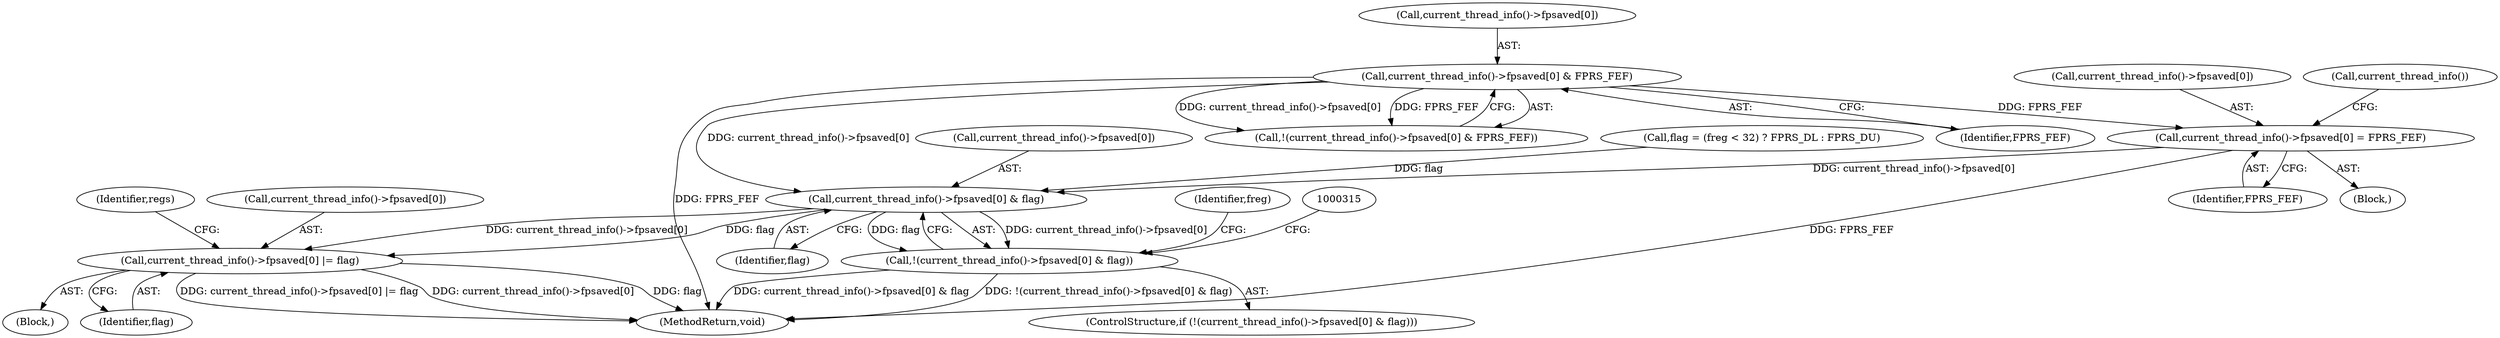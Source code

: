 digraph "0_linux_a8b0ca17b80e92faab46ee7179ba9e99ccb61233_35@API" {
"1000263" [label="(Call,current_thread_info()->fpsaved[0] = FPRS_FEF)"];
"1000255" [label="(Call,current_thread_info()->fpsaved[0] & FPRS_FEF)"];
"1000279" [label="(Call,current_thread_info()->fpsaved[0] & flag)"];
"1000278" [label="(Call,!(current_thread_info()->fpsaved[0] & flag))"];
"1000322" [label="(Call,current_thread_info()->fpsaved[0] |= flag)"];
"1000322" [label="(Call,current_thread_info()->fpsaved[0] |= flag)"];
"1000277" [label="(ControlStructure,if (!(current_thread_info()->fpsaved[0] & flag)))"];
"1000255" [label="(Call,current_thread_info()->fpsaved[0] & FPRS_FEF)"];
"1000245" [label="(Call,flag = (freg < 32) ? FPRS_DL : FPRS_DU)"];
"1000263" [label="(Call,current_thread_info()->fpsaved[0] = FPRS_FEF)"];
"1000156" [label="(Block,)"];
"1000323" [label="(Call,current_thread_info()->fpsaved[0])"];
"1000261" [label="(Identifier,FPRS_FEF)"];
"1000280" [label="(Call,current_thread_info()->fpsaved[0])"];
"1000269" [label="(Identifier,FPRS_FEF)"];
"1000273" [label="(Call,current_thread_info())"];
"1000262" [label="(Block,)"];
"1000264" [label="(Call,current_thread_info()->fpsaved[0])"];
"1000256" [label="(Call,current_thread_info()->fpsaved[0])"];
"1000285" [label="(Identifier,flag)"];
"1000347" [label="(Identifier,regs)"];
"1000348" [label="(MethodReturn,void)"];
"1000254" [label="(Call,!(current_thread_info()->fpsaved[0] & FPRS_FEF))"];
"1000328" [label="(Identifier,flag)"];
"1000278" [label="(Call,!(current_thread_info()->fpsaved[0] & flag))"];
"1000279" [label="(Call,current_thread_info()->fpsaved[0] & flag)"];
"1000289" [label="(Identifier,freg)"];
"1000263" -> "1000262"  [label="AST: "];
"1000263" -> "1000269"  [label="CFG: "];
"1000264" -> "1000263"  [label="AST: "];
"1000269" -> "1000263"  [label="AST: "];
"1000273" -> "1000263"  [label="CFG: "];
"1000263" -> "1000348"  [label="DDG: FPRS_FEF"];
"1000255" -> "1000263"  [label="DDG: FPRS_FEF"];
"1000263" -> "1000279"  [label="DDG: current_thread_info()->fpsaved[0]"];
"1000255" -> "1000254"  [label="AST: "];
"1000255" -> "1000261"  [label="CFG: "];
"1000256" -> "1000255"  [label="AST: "];
"1000261" -> "1000255"  [label="AST: "];
"1000254" -> "1000255"  [label="CFG: "];
"1000255" -> "1000348"  [label="DDG: FPRS_FEF"];
"1000255" -> "1000254"  [label="DDG: current_thread_info()->fpsaved[0]"];
"1000255" -> "1000254"  [label="DDG: FPRS_FEF"];
"1000255" -> "1000279"  [label="DDG: current_thread_info()->fpsaved[0]"];
"1000279" -> "1000278"  [label="AST: "];
"1000279" -> "1000285"  [label="CFG: "];
"1000280" -> "1000279"  [label="AST: "];
"1000285" -> "1000279"  [label="AST: "];
"1000278" -> "1000279"  [label="CFG: "];
"1000279" -> "1000278"  [label="DDG: current_thread_info()->fpsaved[0]"];
"1000279" -> "1000278"  [label="DDG: flag"];
"1000245" -> "1000279"  [label="DDG: flag"];
"1000279" -> "1000322"  [label="DDG: current_thread_info()->fpsaved[0]"];
"1000279" -> "1000322"  [label="DDG: flag"];
"1000278" -> "1000277"  [label="AST: "];
"1000289" -> "1000278"  [label="CFG: "];
"1000315" -> "1000278"  [label="CFG: "];
"1000278" -> "1000348"  [label="DDG: !(current_thread_info()->fpsaved[0] & flag)"];
"1000278" -> "1000348"  [label="DDG: current_thread_info()->fpsaved[0] & flag"];
"1000322" -> "1000156"  [label="AST: "];
"1000322" -> "1000328"  [label="CFG: "];
"1000323" -> "1000322"  [label="AST: "];
"1000328" -> "1000322"  [label="AST: "];
"1000347" -> "1000322"  [label="CFG: "];
"1000322" -> "1000348"  [label="DDG: flag"];
"1000322" -> "1000348"  [label="DDG: current_thread_info()->fpsaved[0] |= flag"];
"1000322" -> "1000348"  [label="DDG: current_thread_info()->fpsaved[0]"];
}
